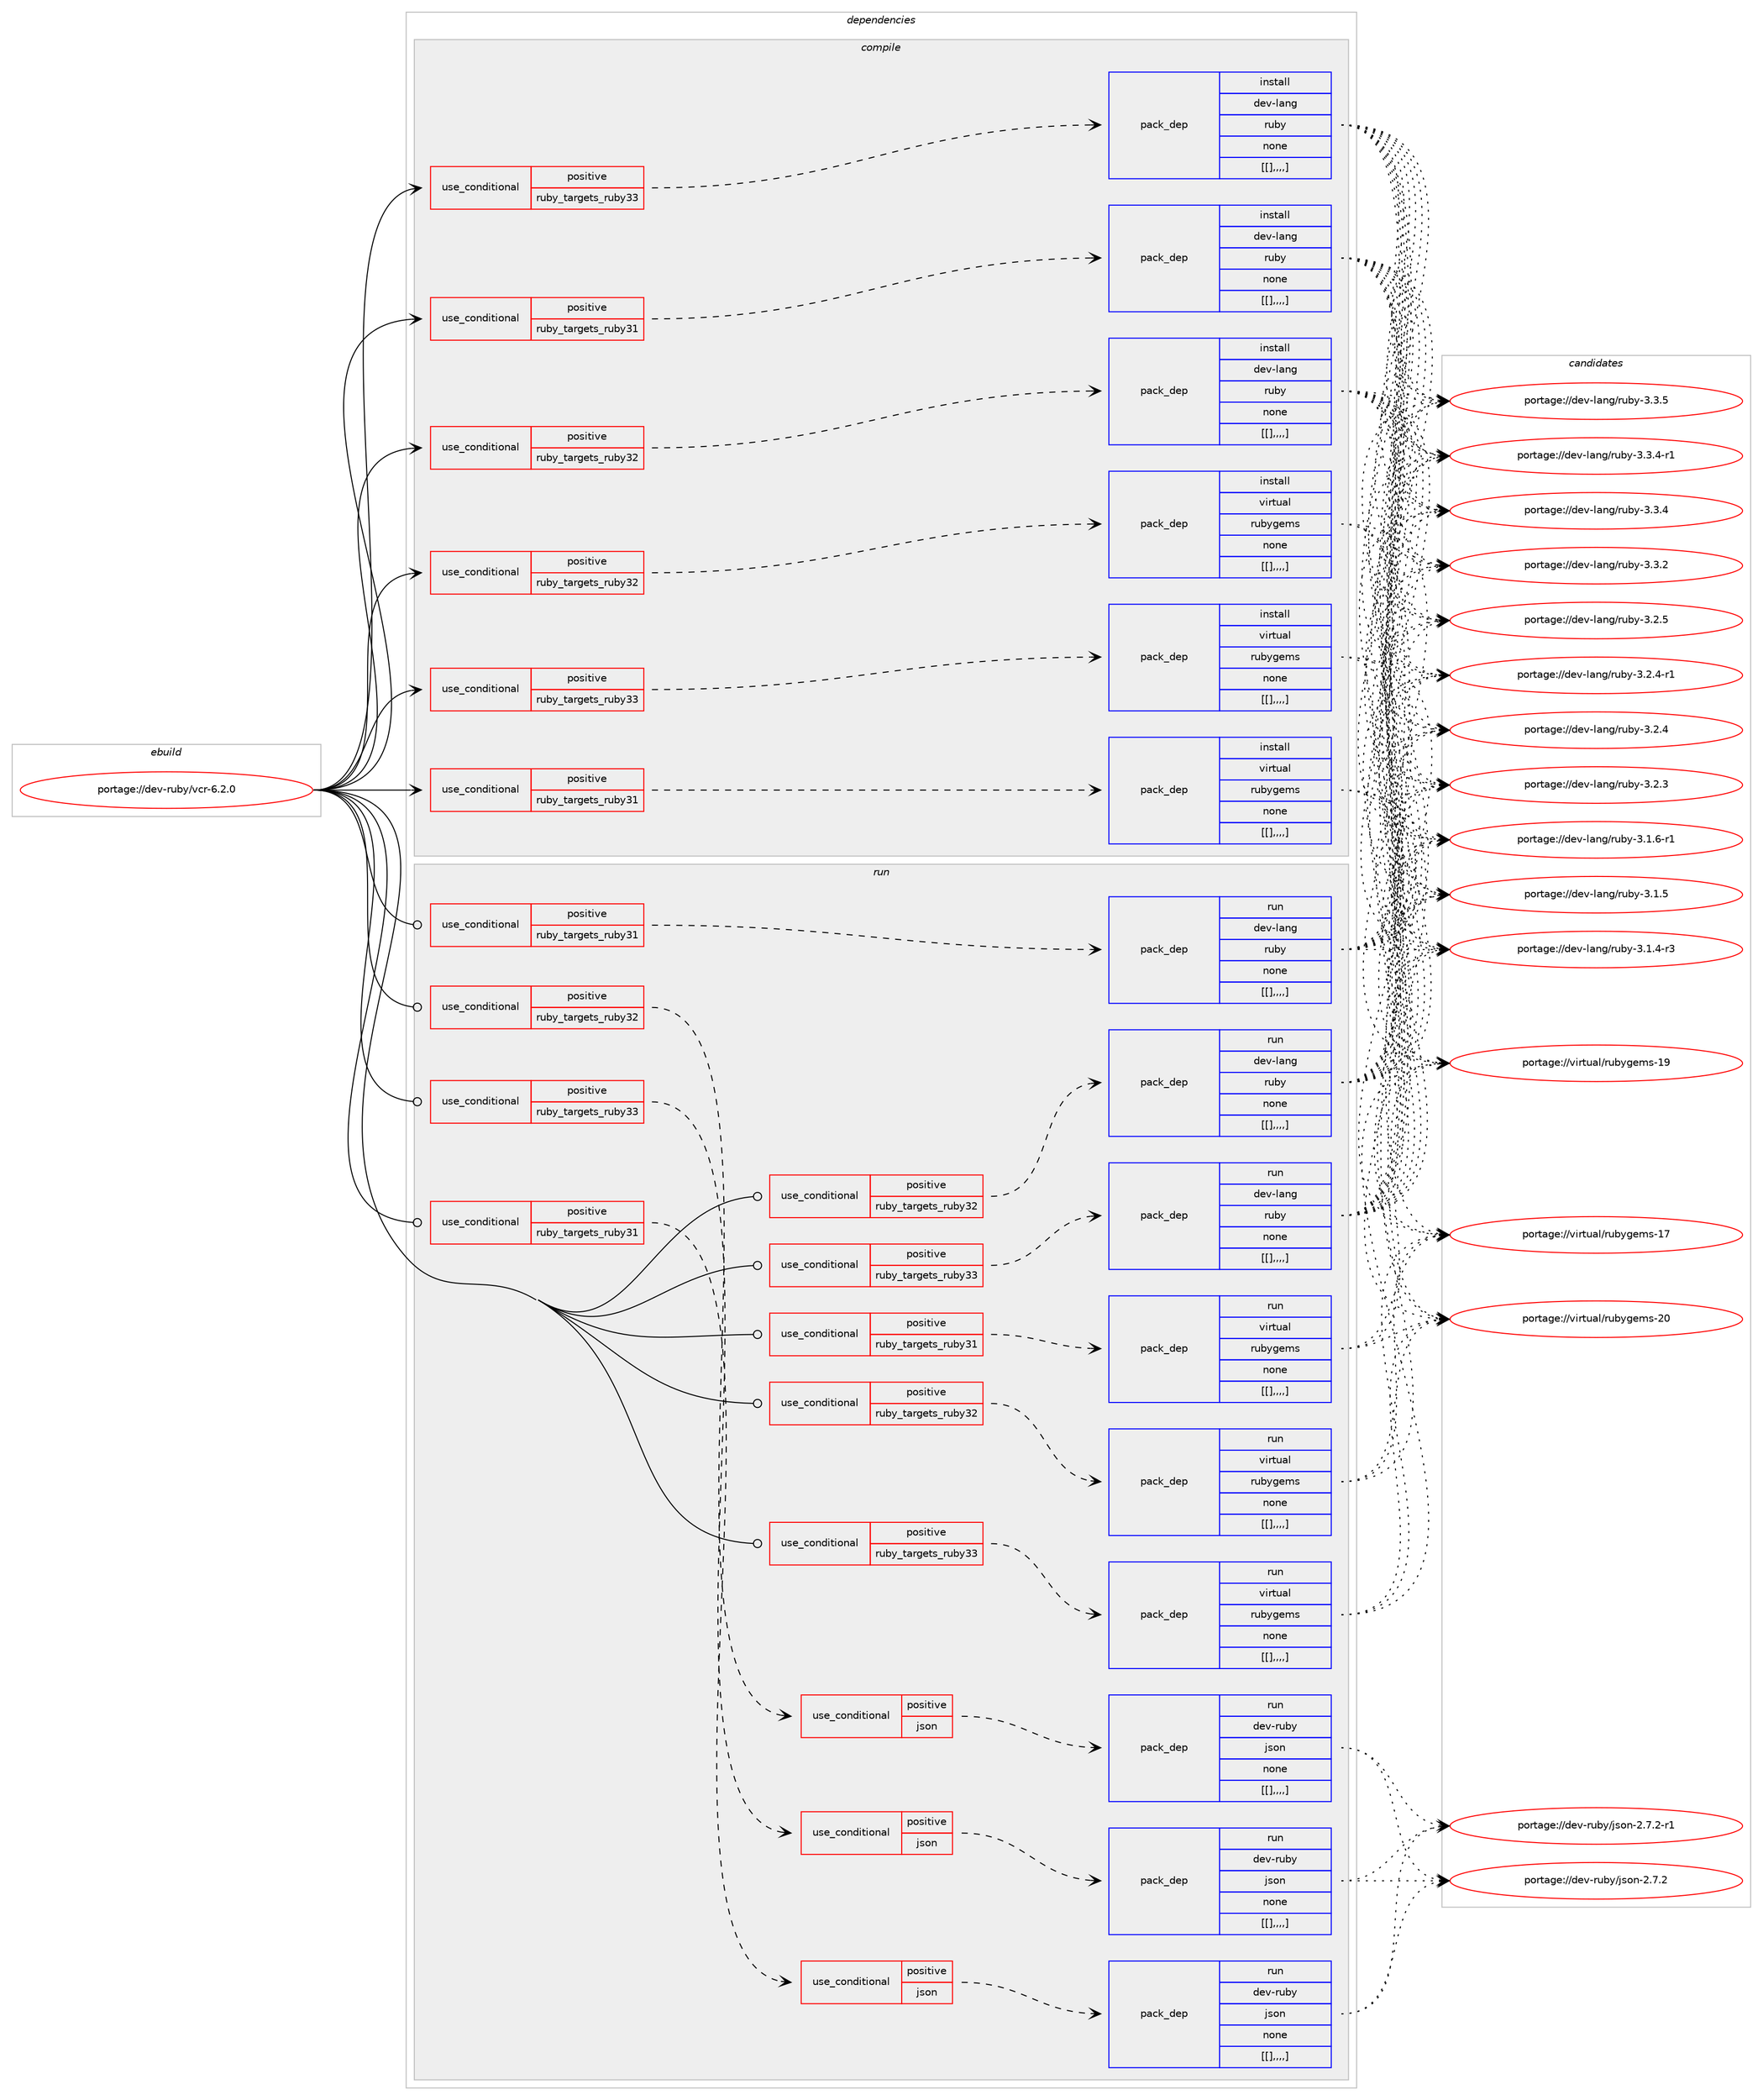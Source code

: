 digraph prolog {

# *************
# Graph options
# *************

newrank=true;
concentrate=true;
compound=true;
graph [rankdir=LR,fontname=Helvetica,fontsize=10,ranksep=1.5];#, ranksep=2.5, nodesep=0.2];
edge  [arrowhead=vee];
node  [fontname=Helvetica,fontsize=10];

# **********
# The ebuild
# **********

subgraph cluster_leftcol {
color=gray;
label=<<i>ebuild</i>>;
id [label="portage://dev-ruby/vcr-6.2.0", color=red, width=4, href="../dev-ruby/vcr-6.2.0.svg"];
}

# ****************
# The dependencies
# ****************

subgraph cluster_midcol {
color=gray;
label=<<i>dependencies</i>>;
subgraph cluster_compile {
fillcolor="#eeeeee";
style=filled;
label=<<i>compile</i>>;
subgraph cond60158 {
dependency210827 [label=<<TABLE BORDER="0" CELLBORDER="1" CELLSPACING="0" CELLPADDING="4"><TR><TD ROWSPAN="3" CELLPADDING="10">use_conditional</TD></TR><TR><TD>positive</TD></TR><TR><TD>ruby_targets_ruby31</TD></TR></TABLE>>, shape=none, color=red];
subgraph pack149286 {
dependency210828 [label=<<TABLE BORDER="0" CELLBORDER="1" CELLSPACING="0" CELLPADDING="4" WIDTH="220"><TR><TD ROWSPAN="6" CELLPADDING="30">pack_dep</TD></TR><TR><TD WIDTH="110">install</TD></TR><TR><TD>dev-lang</TD></TR><TR><TD>ruby</TD></TR><TR><TD>none</TD></TR><TR><TD>[[],,,,]</TD></TR></TABLE>>, shape=none, color=blue];
}
dependency210827:e -> dependency210828:w [weight=20,style="dashed",arrowhead="vee"];
}
id:e -> dependency210827:w [weight=20,style="solid",arrowhead="vee"];
subgraph cond60159 {
dependency210829 [label=<<TABLE BORDER="0" CELLBORDER="1" CELLSPACING="0" CELLPADDING="4"><TR><TD ROWSPAN="3" CELLPADDING="10">use_conditional</TD></TR><TR><TD>positive</TD></TR><TR><TD>ruby_targets_ruby31</TD></TR></TABLE>>, shape=none, color=red];
subgraph pack149287 {
dependency210830 [label=<<TABLE BORDER="0" CELLBORDER="1" CELLSPACING="0" CELLPADDING="4" WIDTH="220"><TR><TD ROWSPAN="6" CELLPADDING="30">pack_dep</TD></TR><TR><TD WIDTH="110">install</TD></TR><TR><TD>virtual</TD></TR><TR><TD>rubygems</TD></TR><TR><TD>none</TD></TR><TR><TD>[[],,,,]</TD></TR></TABLE>>, shape=none, color=blue];
}
dependency210829:e -> dependency210830:w [weight=20,style="dashed",arrowhead="vee"];
}
id:e -> dependency210829:w [weight=20,style="solid",arrowhead="vee"];
subgraph cond60160 {
dependency210831 [label=<<TABLE BORDER="0" CELLBORDER="1" CELLSPACING="0" CELLPADDING="4"><TR><TD ROWSPAN="3" CELLPADDING="10">use_conditional</TD></TR><TR><TD>positive</TD></TR><TR><TD>ruby_targets_ruby32</TD></TR></TABLE>>, shape=none, color=red];
subgraph pack149288 {
dependency210832 [label=<<TABLE BORDER="0" CELLBORDER="1" CELLSPACING="0" CELLPADDING="4" WIDTH="220"><TR><TD ROWSPAN="6" CELLPADDING="30">pack_dep</TD></TR><TR><TD WIDTH="110">install</TD></TR><TR><TD>dev-lang</TD></TR><TR><TD>ruby</TD></TR><TR><TD>none</TD></TR><TR><TD>[[],,,,]</TD></TR></TABLE>>, shape=none, color=blue];
}
dependency210831:e -> dependency210832:w [weight=20,style="dashed",arrowhead="vee"];
}
id:e -> dependency210831:w [weight=20,style="solid",arrowhead="vee"];
subgraph cond60161 {
dependency210833 [label=<<TABLE BORDER="0" CELLBORDER="1" CELLSPACING="0" CELLPADDING="4"><TR><TD ROWSPAN="3" CELLPADDING="10">use_conditional</TD></TR><TR><TD>positive</TD></TR><TR><TD>ruby_targets_ruby32</TD></TR></TABLE>>, shape=none, color=red];
subgraph pack149289 {
dependency210834 [label=<<TABLE BORDER="0" CELLBORDER="1" CELLSPACING="0" CELLPADDING="4" WIDTH="220"><TR><TD ROWSPAN="6" CELLPADDING="30">pack_dep</TD></TR><TR><TD WIDTH="110">install</TD></TR><TR><TD>virtual</TD></TR><TR><TD>rubygems</TD></TR><TR><TD>none</TD></TR><TR><TD>[[],,,,]</TD></TR></TABLE>>, shape=none, color=blue];
}
dependency210833:e -> dependency210834:w [weight=20,style="dashed",arrowhead="vee"];
}
id:e -> dependency210833:w [weight=20,style="solid",arrowhead="vee"];
subgraph cond60162 {
dependency210835 [label=<<TABLE BORDER="0" CELLBORDER="1" CELLSPACING="0" CELLPADDING="4"><TR><TD ROWSPAN="3" CELLPADDING="10">use_conditional</TD></TR><TR><TD>positive</TD></TR><TR><TD>ruby_targets_ruby33</TD></TR></TABLE>>, shape=none, color=red];
subgraph pack149290 {
dependency210836 [label=<<TABLE BORDER="0" CELLBORDER="1" CELLSPACING="0" CELLPADDING="4" WIDTH="220"><TR><TD ROWSPAN="6" CELLPADDING="30">pack_dep</TD></TR><TR><TD WIDTH="110">install</TD></TR><TR><TD>dev-lang</TD></TR><TR><TD>ruby</TD></TR><TR><TD>none</TD></TR><TR><TD>[[],,,,]</TD></TR></TABLE>>, shape=none, color=blue];
}
dependency210835:e -> dependency210836:w [weight=20,style="dashed",arrowhead="vee"];
}
id:e -> dependency210835:w [weight=20,style="solid",arrowhead="vee"];
subgraph cond60163 {
dependency210837 [label=<<TABLE BORDER="0" CELLBORDER="1" CELLSPACING="0" CELLPADDING="4"><TR><TD ROWSPAN="3" CELLPADDING="10">use_conditional</TD></TR><TR><TD>positive</TD></TR><TR><TD>ruby_targets_ruby33</TD></TR></TABLE>>, shape=none, color=red];
subgraph pack149291 {
dependency210838 [label=<<TABLE BORDER="0" CELLBORDER="1" CELLSPACING="0" CELLPADDING="4" WIDTH="220"><TR><TD ROWSPAN="6" CELLPADDING="30">pack_dep</TD></TR><TR><TD WIDTH="110">install</TD></TR><TR><TD>virtual</TD></TR><TR><TD>rubygems</TD></TR><TR><TD>none</TD></TR><TR><TD>[[],,,,]</TD></TR></TABLE>>, shape=none, color=blue];
}
dependency210837:e -> dependency210838:w [weight=20,style="dashed",arrowhead="vee"];
}
id:e -> dependency210837:w [weight=20,style="solid",arrowhead="vee"];
}
subgraph cluster_compileandrun {
fillcolor="#eeeeee";
style=filled;
label=<<i>compile and run</i>>;
}
subgraph cluster_run {
fillcolor="#eeeeee";
style=filled;
label=<<i>run</i>>;
subgraph cond60164 {
dependency210839 [label=<<TABLE BORDER="0" CELLBORDER="1" CELLSPACING="0" CELLPADDING="4"><TR><TD ROWSPAN="3" CELLPADDING="10">use_conditional</TD></TR><TR><TD>positive</TD></TR><TR><TD>ruby_targets_ruby31</TD></TR></TABLE>>, shape=none, color=red];
subgraph cond60165 {
dependency210840 [label=<<TABLE BORDER="0" CELLBORDER="1" CELLSPACING="0" CELLPADDING="4"><TR><TD ROWSPAN="3" CELLPADDING="10">use_conditional</TD></TR><TR><TD>positive</TD></TR><TR><TD>json</TD></TR></TABLE>>, shape=none, color=red];
subgraph pack149292 {
dependency210841 [label=<<TABLE BORDER="0" CELLBORDER="1" CELLSPACING="0" CELLPADDING="4" WIDTH="220"><TR><TD ROWSPAN="6" CELLPADDING="30">pack_dep</TD></TR><TR><TD WIDTH="110">run</TD></TR><TR><TD>dev-ruby</TD></TR><TR><TD>json</TD></TR><TR><TD>none</TD></TR><TR><TD>[[],,,,]</TD></TR></TABLE>>, shape=none, color=blue];
}
dependency210840:e -> dependency210841:w [weight=20,style="dashed",arrowhead="vee"];
}
dependency210839:e -> dependency210840:w [weight=20,style="dashed",arrowhead="vee"];
}
id:e -> dependency210839:w [weight=20,style="solid",arrowhead="odot"];
subgraph cond60166 {
dependency210842 [label=<<TABLE BORDER="0" CELLBORDER="1" CELLSPACING="0" CELLPADDING="4"><TR><TD ROWSPAN="3" CELLPADDING="10">use_conditional</TD></TR><TR><TD>positive</TD></TR><TR><TD>ruby_targets_ruby31</TD></TR></TABLE>>, shape=none, color=red];
subgraph pack149293 {
dependency210843 [label=<<TABLE BORDER="0" CELLBORDER="1" CELLSPACING="0" CELLPADDING="4" WIDTH="220"><TR><TD ROWSPAN="6" CELLPADDING="30">pack_dep</TD></TR><TR><TD WIDTH="110">run</TD></TR><TR><TD>dev-lang</TD></TR><TR><TD>ruby</TD></TR><TR><TD>none</TD></TR><TR><TD>[[],,,,]</TD></TR></TABLE>>, shape=none, color=blue];
}
dependency210842:e -> dependency210843:w [weight=20,style="dashed",arrowhead="vee"];
}
id:e -> dependency210842:w [weight=20,style="solid",arrowhead="odot"];
subgraph cond60167 {
dependency210844 [label=<<TABLE BORDER="0" CELLBORDER="1" CELLSPACING="0" CELLPADDING="4"><TR><TD ROWSPAN="3" CELLPADDING="10">use_conditional</TD></TR><TR><TD>positive</TD></TR><TR><TD>ruby_targets_ruby31</TD></TR></TABLE>>, shape=none, color=red];
subgraph pack149294 {
dependency210845 [label=<<TABLE BORDER="0" CELLBORDER="1" CELLSPACING="0" CELLPADDING="4" WIDTH="220"><TR><TD ROWSPAN="6" CELLPADDING="30">pack_dep</TD></TR><TR><TD WIDTH="110">run</TD></TR><TR><TD>virtual</TD></TR><TR><TD>rubygems</TD></TR><TR><TD>none</TD></TR><TR><TD>[[],,,,]</TD></TR></TABLE>>, shape=none, color=blue];
}
dependency210844:e -> dependency210845:w [weight=20,style="dashed",arrowhead="vee"];
}
id:e -> dependency210844:w [weight=20,style="solid",arrowhead="odot"];
subgraph cond60168 {
dependency210846 [label=<<TABLE BORDER="0" CELLBORDER="1" CELLSPACING="0" CELLPADDING="4"><TR><TD ROWSPAN="3" CELLPADDING="10">use_conditional</TD></TR><TR><TD>positive</TD></TR><TR><TD>ruby_targets_ruby32</TD></TR></TABLE>>, shape=none, color=red];
subgraph cond60169 {
dependency210847 [label=<<TABLE BORDER="0" CELLBORDER="1" CELLSPACING="0" CELLPADDING="4"><TR><TD ROWSPAN="3" CELLPADDING="10">use_conditional</TD></TR><TR><TD>positive</TD></TR><TR><TD>json</TD></TR></TABLE>>, shape=none, color=red];
subgraph pack149295 {
dependency210848 [label=<<TABLE BORDER="0" CELLBORDER="1" CELLSPACING="0" CELLPADDING="4" WIDTH="220"><TR><TD ROWSPAN="6" CELLPADDING="30">pack_dep</TD></TR><TR><TD WIDTH="110">run</TD></TR><TR><TD>dev-ruby</TD></TR><TR><TD>json</TD></TR><TR><TD>none</TD></TR><TR><TD>[[],,,,]</TD></TR></TABLE>>, shape=none, color=blue];
}
dependency210847:e -> dependency210848:w [weight=20,style="dashed",arrowhead="vee"];
}
dependency210846:e -> dependency210847:w [weight=20,style="dashed",arrowhead="vee"];
}
id:e -> dependency210846:w [weight=20,style="solid",arrowhead="odot"];
subgraph cond60170 {
dependency210849 [label=<<TABLE BORDER="0" CELLBORDER="1" CELLSPACING="0" CELLPADDING="4"><TR><TD ROWSPAN="3" CELLPADDING="10">use_conditional</TD></TR><TR><TD>positive</TD></TR><TR><TD>ruby_targets_ruby32</TD></TR></TABLE>>, shape=none, color=red];
subgraph pack149296 {
dependency210850 [label=<<TABLE BORDER="0" CELLBORDER="1" CELLSPACING="0" CELLPADDING="4" WIDTH="220"><TR><TD ROWSPAN="6" CELLPADDING="30">pack_dep</TD></TR><TR><TD WIDTH="110">run</TD></TR><TR><TD>dev-lang</TD></TR><TR><TD>ruby</TD></TR><TR><TD>none</TD></TR><TR><TD>[[],,,,]</TD></TR></TABLE>>, shape=none, color=blue];
}
dependency210849:e -> dependency210850:w [weight=20,style="dashed",arrowhead="vee"];
}
id:e -> dependency210849:w [weight=20,style="solid",arrowhead="odot"];
subgraph cond60171 {
dependency210851 [label=<<TABLE BORDER="0" CELLBORDER="1" CELLSPACING="0" CELLPADDING="4"><TR><TD ROWSPAN="3" CELLPADDING="10">use_conditional</TD></TR><TR><TD>positive</TD></TR><TR><TD>ruby_targets_ruby32</TD></TR></TABLE>>, shape=none, color=red];
subgraph pack149297 {
dependency210852 [label=<<TABLE BORDER="0" CELLBORDER="1" CELLSPACING="0" CELLPADDING="4" WIDTH="220"><TR><TD ROWSPAN="6" CELLPADDING="30">pack_dep</TD></TR><TR><TD WIDTH="110">run</TD></TR><TR><TD>virtual</TD></TR><TR><TD>rubygems</TD></TR><TR><TD>none</TD></TR><TR><TD>[[],,,,]</TD></TR></TABLE>>, shape=none, color=blue];
}
dependency210851:e -> dependency210852:w [weight=20,style="dashed",arrowhead="vee"];
}
id:e -> dependency210851:w [weight=20,style="solid",arrowhead="odot"];
subgraph cond60172 {
dependency210853 [label=<<TABLE BORDER="0" CELLBORDER="1" CELLSPACING="0" CELLPADDING="4"><TR><TD ROWSPAN="3" CELLPADDING="10">use_conditional</TD></TR><TR><TD>positive</TD></TR><TR><TD>ruby_targets_ruby33</TD></TR></TABLE>>, shape=none, color=red];
subgraph cond60173 {
dependency210854 [label=<<TABLE BORDER="0" CELLBORDER="1" CELLSPACING="0" CELLPADDING="4"><TR><TD ROWSPAN="3" CELLPADDING="10">use_conditional</TD></TR><TR><TD>positive</TD></TR><TR><TD>json</TD></TR></TABLE>>, shape=none, color=red];
subgraph pack149298 {
dependency210855 [label=<<TABLE BORDER="0" CELLBORDER="1" CELLSPACING="0" CELLPADDING="4" WIDTH="220"><TR><TD ROWSPAN="6" CELLPADDING="30">pack_dep</TD></TR><TR><TD WIDTH="110">run</TD></TR><TR><TD>dev-ruby</TD></TR><TR><TD>json</TD></TR><TR><TD>none</TD></TR><TR><TD>[[],,,,]</TD></TR></TABLE>>, shape=none, color=blue];
}
dependency210854:e -> dependency210855:w [weight=20,style="dashed",arrowhead="vee"];
}
dependency210853:e -> dependency210854:w [weight=20,style="dashed",arrowhead="vee"];
}
id:e -> dependency210853:w [weight=20,style="solid",arrowhead="odot"];
subgraph cond60174 {
dependency210856 [label=<<TABLE BORDER="0" CELLBORDER="1" CELLSPACING="0" CELLPADDING="4"><TR><TD ROWSPAN="3" CELLPADDING="10">use_conditional</TD></TR><TR><TD>positive</TD></TR><TR><TD>ruby_targets_ruby33</TD></TR></TABLE>>, shape=none, color=red];
subgraph pack149299 {
dependency210857 [label=<<TABLE BORDER="0" CELLBORDER="1" CELLSPACING="0" CELLPADDING="4" WIDTH="220"><TR><TD ROWSPAN="6" CELLPADDING="30">pack_dep</TD></TR><TR><TD WIDTH="110">run</TD></TR><TR><TD>dev-lang</TD></TR><TR><TD>ruby</TD></TR><TR><TD>none</TD></TR><TR><TD>[[],,,,]</TD></TR></TABLE>>, shape=none, color=blue];
}
dependency210856:e -> dependency210857:w [weight=20,style="dashed",arrowhead="vee"];
}
id:e -> dependency210856:w [weight=20,style="solid",arrowhead="odot"];
subgraph cond60175 {
dependency210858 [label=<<TABLE BORDER="0" CELLBORDER="1" CELLSPACING="0" CELLPADDING="4"><TR><TD ROWSPAN="3" CELLPADDING="10">use_conditional</TD></TR><TR><TD>positive</TD></TR><TR><TD>ruby_targets_ruby33</TD></TR></TABLE>>, shape=none, color=red];
subgraph pack149300 {
dependency210859 [label=<<TABLE BORDER="0" CELLBORDER="1" CELLSPACING="0" CELLPADDING="4" WIDTH="220"><TR><TD ROWSPAN="6" CELLPADDING="30">pack_dep</TD></TR><TR><TD WIDTH="110">run</TD></TR><TR><TD>virtual</TD></TR><TR><TD>rubygems</TD></TR><TR><TD>none</TD></TR><TR><TD>[[],,,,]</TD></TR></TABLE>>, shape=none, color=blue];
}
dependency210858:e -> dependency210859:w [weight=20,style="dashed",arrowhead="vee"];
}
id:e -> dependency210858:w [weight=20,style="solid",arrowhead="odot"];
}
}

# **************
# The candidates
# **************

subgraph cluster_choices {
rank=same;
color=gray;
label=<<i>candidates</i>>;

subgraph choice149286 {
color=black;
nodesep=1;
choice10010111845108971101034711411798121455146514653 [label="portage://dev-lang/ruby-3.3.5", color=red, width=4,href="../dev-lang/ruby-3.3.5.svg"];
choice100101118451089711010347114117981214551465146524511449 [label="portage://dev-lang/ruby-3.3.4-r1", color=red, width=4,href="../dev-lang/ruby-3.3.4-r1.svg"];
choice10010111845108971101034711411798121455146514652 [label="portage://dev-lang/ruby-3.3.4", color=red, width=4,href="../dev-lang/ruby-3.3.4.svg"];
choice10010111845108971101034711411798121455146514650 [label="portage://dev-lang/ruby-3.3.2", color=red, width=4,href="../dev-lang/ruby-3.3.2.svg"];
choice10010111845108971101034711411798121455146504653 [label="portage://dev-lang/ruby-3.2.5", color=red, width=4,href="../dev-lang/ruby-3.2.5.svg"];
choice100101118451089711010347114117981214551465046524511449 [label="portage://dev-lang/ruby-3.2.4-r1", color=red, width=4,href="../dev-lang/ruby-3.2.4-r1.svg"];
choice10010111845108971101034711411798121455146504652 [label="portage://dev-lang/ruby-3.2.4", color=red, width=4,href="../dev-lang/ruby-3.2.4.svg"];
choice10010111845108971101034711411798121455146504651 [label="portage://dev-lang/ruby-3.2.3", color=red, width=4,href="../dev-lang/ruby-3.2.3.svg"];
choice100101118451089711010347114117981214551464946544511449 [label="portage://dev-lang/ruby-3.1.6-r1", color=red, width=4,href="../dev-lang/ruby-3.1.6-r1.svg"];
choice10010111845108971101034711411798121455146494653 [label="portage://dev-lang/ruby-3.1.5", color=red, width=4,href="../dev-lang/ruby-3.1.5.svg"];
choice100101118451089711010347114117981214551464946524511451 [label="portage://dev-lang/ruby-3.1.4-r3", color=red, width=4,href="../dev-lang/ruby-3.1.4-r3.svg"];
dependency210828:e -> choice10010111845108971101034711411798121455146514653:w [style=dotted,weight="100"];
dependency210828:e -> choice100101118451089711010347114117981214551465146524511449:w [style=dotted,weight="100"];
dependency210828:e -> choice10010111845108971101034711411798121455146514652:w [style=dotted,weight="100"];
dependency210828:e -> choice10010111845108971101034711411798121455146514650:w [style=dotted,weight="100"];
dependency210828:e -> choice10010111845108971101034711411798121455146504653:w [style=dotted,weight="100"];
dependency210828:e -> choice100101118451089711010347114117981214551465046524511449:w [style=dotted,weight="100"];
dependency210828:e -> choice10010111845108971101034711411798121455146504652:w [style=dotted,weight="100"];
dependency210828:e -> choice10010111845108971101034711411798121455146504651:w [style=dotted,weight="100"];
dependency210828:e -> choice100101118451089711010347114117981214551464946544511449:w [style=dotted,weight="100"];
dependency210828:e -> choice10010111845108971101034711411798121455146494653:w [style=dotted,weight="100"];
dependency210828:e -> choice100101118451089711010347114117981214551464946524511451:w [style=dotted,weight="100"];
}
subgraph choice149287 {
color=black;
nodesep=1;
choice118105114116117971084711411798121103101109115455048 [label="portage://virtual/rubygems-20", color=red, width=4,href="../virtual/rubygems-20.svg"];
choice118105114116117971084711411798121103101109115454957 [label="portage://virtual/rubygems-19", color=red, width=4,href="../virtual/rubygems-19.svg"];
choice118105114116117971084711411798121103101109115454955 [label="portage://virtual/rubygems-17", color=red, width=4,href="../virtual/rubygems-17.svg"];
dependency210830:e -> choice118105114116117971084711411798121103101109115455048:w [style=dotted,weight="100"];
dependency210830:e -> choice118105114116117971084711411798121103101109115454957:w [style=dotted,weight="100"];
dependency210830:e -> choice118105114116117971084711411798121103101109115454955:w [style=dotted,weight="100"];
}
subgraph choice149288 {
color=black;
nodesep=1;
choice10010111845108971101034711411798121455146514653 [label="portage://dev-lang/ruby-3.3.5", color=red, width=4,href="../dev-lang/ruby-3.3.5.svg"];
choice100101118451089711010347114117981214551465146524511449 [label="portage://dev-lang/ruby-3.3.4-r1", color=red, width=4,href="../dev-lang/ruby-3.3.4-r1.svg"];
choice10010111845108971101034711411798121455146514652 [label="portage://dev-lang/ruby-3.3.4", color=red, width=4,href="../dev-lang/ruby-3.3.4.svg"];
choice10010111845108971101034711411798121455146514650 [label="portage://dev-lang/ruby-3.3.2", color=red, width=4,href="../dev-lang/ruby-3.3.2.svg"];
choice10010111845108971101034711411798121455146504653 [label="portage://dev-lang/ruby-3.2.5", color=red, width=4,href="../dev-lang/ruby-3.2.5.svg"];
choice100101118451089711010347114117981214551465046524511449 [label="portage://dev-lang/ruby-3.2.4-r1", color=red, width=4,href="../dev-lang/ruby-3.2.4-r1.svg"];
choice10010111845108971101034711411798121455146504652 [label="portage://dev-lang/ruby-3.2.4", color=red, width=4,href="../dev-lang/ruby-3.2.4.svg"];
choice10010111845108971101034711411798121455146504651 [label="portage://dev-lang/ruby-3.2.3", color=red, width=4,href="../dev-lang/ruby-3.2.3.svg"];
choice100101118451089711010347114117981214551464946544511449 [label="portage://dev-lang/ruby-3.1.6-r1", color=red, width=4,href="../dev-lang/ruby-3.1.6-r1.svg"];
choice10010111845108971101034711411798121455146494653 [label="portage://dev-lang/ruby-3.1.5", color=red, width=4,href="../dev-lang/ruby-3.1.5.svg"];
choice100101118451089711010347114117981214551464946524511451 [label="portage://dev-lang/ruby-3.1.4-r3", color=red, width=4,href="../dev-lang/ruby-3.1.4-r3.svg"];
dependency210832:e -> choice10010111845108971101034711411798121455146514653:w [style=dotted,weight="100"];
dependency210832:e -> choice100101118451089711010347114117981214551465146524511449:w [style=dotted,weight="100"];
dependency210832:e -> choice10010111845108971101034711411798121455146514652:w [style=dotted,weight="100"];
dependency210832:e -> choice10010111845108971101034711411798121455146514650:w [style=dotted,weight="100"];
dependency210832:e -> choice10010111845108971101034711411798121455146504653:w [style=dotted,weight="100"];
dependency210832:e -> choice100101118451089711010347114117981214551465046524511449:w [style=dotted,weight="100"];
dependency210832:e -> choice10010111845108971101034711411798121455146504652:w [style=dotted,weight="100"];
dependency210832:e -> choice10010111845108971101034711411798121455146504651:w [style=dotted,weight="100"];
dependency210832:e -> choice100101118451089711010347114117981214551464946544511449:w [style=dotted,weight="100"];
dependency210832:e -> choice10010111845108971101034711411798121455146494653:w [style=dotted,weight="100"];
dependency210832:e -> choice100101118451089711010347114117981214551464946524511451:w [style=dotted,weight="100"];
}
subgraph choice149289 {
color=black;
nodesep=1;
choice118105114116117971084711411798121103101109115455048 [label="portage://virtual/rubygems-20", color=red, width=4,href="../virtual/rubygems-20.svg"];
choice118105114116117971084711411798121103101109115454957 [label="portage://virtual/rubygems-19", color=red, width=4,href="../virtual/rubygems-19.svg"];
choice118105114116117971084711411798121103101109115454955 [label="portage://virtual/rubygems-17", color=red, width=4,href="../virtual/rubygems-17.svg"];
dependency210834:e -> choice118105114116117971084711411798121103101109115455048:w [style=dotted,weight="100"];
dependency210834:e -> choice118105114116117971084711411798121103101109115454957:w [style=dotted,weight="100"];
dependency210834:e -> choice118105114116117971084711411798121103101109115454955:w [style=dotted,weight="100"];
}
subgraph choice149290 {
color=black;
nodesep=1;
choice10010111845108971101034711411798121455146514653 [label="portage://dev-lang/ruby-3.3.5", color=red, width=4,href="../dev-lang/ruby-3.3.5.svg"];
choice100101118451089711010347114117981214551465146524511449 [label="portage://dev-lang/ruby-3.3.4-r1", color=red, width=4,href="../dev-lang/ruby-3.3.4-r1.svg"];
choice10010111845108971101034711411798121455146514652 [label="portage://dev-lang/ruby-3.3.4", color=red, width=4,href="../dev-lang/ruby-3.3.4.svg"];
choice10010111845108971101034711411798121455146514650 [label="portage://dev-lang/ruby-3.3.2", color=red, width=4,href="../dev-lang/ruby-3.3.2.svg"];
choice10010111845108971101034711411798121455146504653 [label="portage://dev-lang/ruby-3.2.5", color=red, width=4,href="../dev-lang/ruby-3.2.5.svg"];
choice100101118451089711010347114117981214551465046524511449 [label="portage://dev-lang/ruby-3.2.4-r1", color=red, width=4,href="../dev-lang/ruby-3.2.4-r1.svg"];
choice10010111845108971101034711411798121455146504652 [label="portage://dev-lang/ruby-3.2.4", color=red, width=4,href="../dev-lang/ruby-3.2.4.svg"];
choice10010111845108971101034711411798121455146504651 [label="portage://dev-lang/ruby-3.2.3", color=red, width=4,href="../dev-lang/ruby-3.2.3.svg"];
choice100101118451089711010347114117981214551464946544511449 [label="portage://dev-lang/ruby-3.1.6-r1", color=red, width=4,href="../dev-lang/ruby-3.1.6-r1.svg"];
choice10010111845108971101034711411798121455146494653 [label="portage://dev-lang/ruby-3.1.5", color=red, width=4,href="../dev-lang/ruby-3.1.5.svg"];
choice100101118451089711010347114117981214551464946524511451 [label="portage://dev-lang/ruby-3.1.4-r3", color=red, width=4,href="../dev-lang/ruby-3.1.4-r3.svg"];
dependency210836:e -> choice10010111845108971101034711411798121455146514653:w [style=dotted,weight="100"];
dependency210836:e -> choice100101118451089711010347114117981214551465146524511449:w [style=dotted,weight="100"];
dependency210836:e -> choice10010111845108971101034711411798121455146514652:w [style=dotted,weight="100"];
dependency210836:e -> choice10010111845108971101034711411798121455146514650:w [style=dotted,weight="100"];
dependency210836:e -> choice10010111845108971101034711411798121455146504653:w [style=dotted,weight="100"];
dependency210836:e -> choice100101118451089711010347114117981214551465046524511449:w [style=dotted,weight="100"];
dependency210836:e -> choice10010111845108971101034711411798121455146504652:w [style=dotted,weight="100"];
dependency210836:e -> choice10010111845108971101034711411798121455146504651:w [style=dotted,weight="100"];
dependency210836:e -> choice100101118451089711010347114117981214551464946544511449:w [style=dotted,weight="100"];
dependency210836:e -> choice10010111845108971101034711411798121455146494653:w [style=dotted,weight="100"];
dependency210836:e -> choice100101118451089711010347114117981214551464946524511451:w [style=dotted,weight="100"];
}
subgraph choice149291 {
color=black;
nodesep=1;
choice118105114116117971084711411798121103101109115455048 [label="portage://virtual/rubygems-20", color=red, width=4,href="../virtual/rubygems-20.svg"];
choice118105114116117971084711411798121103101109115454957 [label="portage://virtual/rubygems-19", color=red, width=4,href="../virtual/rubygems-19.svg"];
choice118105114116117971084711411798121103101109115454955 [label="portage://virtual/rubygems-17", color=red, width=4,href="../virtual/rubygems-17.svg"];
dependency210838:e -> choice118105114116117971084711411798121103101109115455048:w [style=dotted,weight="100"];
dependency210838:e -> choice118105114116117971084711411798121103101109115454957:w [style=dotted,weight="100"];
dependency210838:e -> choice118105114116117971084711411798121103101109115454955:w [style=dotted,weight="100"];
}
subgraph choice149292 {
color=black;
nodesep=1;
choice1001011184511411798121471061151111104550465546504511449 [label="portage://dev-ruby/json-2.7.2-r1", color=red, width=4,href="../dev-ruby/json-2.7.2-r1.svg"];
choice100101118451141179812147106115111110455046554650 [label="portage://dev-ruby/json-2.7.2", color=red, width=4,href="../dev-ruby/json-2.7.2.svg"];
dependency210841:e -> choice1001011184511411798121471061151111104550465546504511449:w [style=dotted,weight="100"];
dependency210841:e -> choice100101118451141179812147106115111110455046554650:w [style=dotted,weight="100"];
}
subgraph choice149293 {
color=black;
nodesep=1;
choice10010111845108971101034711411798121455146514653 [label="portage://dev-lang/ruby-3.3.5", color=red, width=4,href="../dev-lang/ruby-3.3.5.svg"];
choice100101118451089711010347114117981214551465146524511449 [label="portage://dev-lang/ruby-3.3.4-r1", color=red, width=4,href="../dev-lang/ruby-3.3.4-r1.svg"];
choice10010111845108971101034711411798121455146514652 [label="portage://dev-lang/ruby-3.3.4", color=red, width=4,href="../dev-lang/ruby-3.3.4.svg"];
choice10010111845108971101034711411798121455146514650 [label="portage://dev-lang/ruby-3.3.2", color=red, width=4,href="../dev-lang/ruby-3.3.2.svg"];
choice10010111845108971101034711411798121455146504653 [label="portage://dev-lang/ruby-3.2.5", color=red, width=4,href="../dev-lang/ruby-3.2.5.svg"];
choice100101118451089711010347114117981214551465046524511449 [label="portage://dev-lang/ruby-3.2.4-r1", color=red, width=4,href="../dev-lang/ruby-3.2.4-r1.svg"];
choice10010111845108971101034711411798121455146504652 [label="portage://dev-lang/ruby-3.2.4", color=red, width=4,href="../dev-lang/ruby-3.2.4.svg"];
choice10010111845108971101034711411798121455146504651 [label="portage://dev-lang/ruby-3.2.3", color=red, width=4,href="../dev-lang/ruby-3.2.3.svg"];
choice100101118451089711010347114117981214551464946544511449 [label="portage://dev-lang/ruby-3.1.6-r1", color=red, width=4,href="../dev-lang/ruby-3.1.6-r1.svg"];
choice10010111845108971101034711411798121455146494653 [label="portage://dev-lang/ruby-3.1.5", color=red, width=4,href="../dev-lang/ruby-3.1.5.svg"];
choice100101118451089711010347114117981214551464946524511451 [label="portage://dev-lang/ruby-3.1.4-r3", color=red, width=4,href="../dev-lang/ruby-3.1.4-r3.svg"];
dependency210843:e -> choice10010111845108971101034711411798121455146514653:w [style=dotted,weight="100"];
dependency210843:e -> choice100101118451089711010347114117981214551465146524511449:w [style=dotted,weight="100"];
dependency210843:e -> choice10010111845108971101034711411798121455146514652:w [style=dotted,weight="100"];
dependency210843:e -> choice10010111845108971101034711411798121455146514650:w [style=dotted,weight="100"];
dependency210843:e -> choice10010111845108971101034711411798121455146504653:w [style=dotted,weight="100"];
dependency210843:e -> choice100101118451089711010347114117981214551465046524511449:w [style=dotted,weight="100"];
dependency210843:e -> choice10010111845108971101034711411798121455146504652:w [style=dotted,weight="100"];
dependency210843:e -> choice10010111845108971101034711411798121455146504651:w [style=dotted,weight="100"];
dependency210843:e -> choice100101118451089711010347114117981214551464946544511449:w [style=dotted,weight="100"];
dependency210843:e -> choice10010111845108971101034711411798121455146494653:w [style=dotted,weight="100"];
dependency210843:e -> choice100101118451089711010347114117981214551464946524511451:w [style=dotted,weight="100"];
}
subgraph choice149294 {
color=black;
nodesep=1;
choice118105114116117971084711411798121103101109115455048 [label="portage://virtual/rubygems-20", color=red, width=4,href="../virtual/rubygems-20.svg"];
choice118105114116117971084711411798121103101109115454957 [label="portage://virtual/rubygems-19", color=red, width=4,href="../virtual/rubygems-19.svg"];
choice118105114116117971084711411798121103101109115454955 [label="portage://virtual/rubygems-17", color=red, width=4,href="../virtual/rubygems-17.svg"];
dependency210845:e -> choice118105114116117971084711411798121103101109115455048:w [style=dotted,weight="100"];
dependency210845:e -> choice118105114116117971084711411798121103101109115454957:w [style=dotted,weight="100"];
dependency210845:e -> choice118105114116117971084711411798121103101109115454955:w [style=dotted,weight="100"];
}
subgraph choice149295 {
color=black;
nodesep=1;
choice1001011184511411798121471061151111104550465546504511449 [label="portage://dev-ruby/json-2.7.2-r1", color=red, width=4,href="../dev-ruby/json-2.7.2-r1.svg"];
choice100101118451141179812147106115111110455046554650 [label="portage://dev-ruby/json-2.7.2", color=red, width=4,href="../dev-ruby/json-2.7.2.svg"];
dependency210848:e -> choice1001011184511411798121471061151111104550465546504511449:w [style=dotted,weight="100"];
dependency210848:e -> choice100101118451141179812147106115111110455046554650:w [style=dotted,weight="100"];
}
subgraph choice149296 {
color=black;
nodesep=1;
choice10010111845108971101034711411798121455146514653 [label="portage://dev-lang/ruby-3.3.5", color=red, width=4,href="../dev-lang/ruby-3.3.5.svg"];
choice100101118451089711010347114117981214551465146524511449 [label="portage://dev-lang/ruby-3.3.4-r1", color=red, width=4,href="../dev-lang/ruby-3.3.4-r1.svg"];
choice10010111845108971101034711411798121455146514652 [label="portage://dev-lang/ruby-3.3.4", color=red, width=4,href="../dev-lang/ruby-3.3.4.svg"];
choice10010111845108971101034711411798121455146514650 [label="portage://dev-lang/ruby-3.3.2", color=red, width=4,href="../dev-lang/ruby-3.3.2.svg"];
choice10010111845108971101034711411798121455146504653 [label="portage://dev-lang/ruby-3.2.5", color=red, width=4,href="../dev-lang/ruby-3.2.5.svg"];
choice100101118451089711010347114117981214551465046524511449 [label="portage://dev-lang/ruby-3.2.4-r1", color=red, width=4,href="../dev-lang/ruby-3.2.4-r1.svg"];
choice10010111845108971101034711411798121455146504652 [label="portage://dev-lang/ruby-3.2.4", color=red, width=4,href="../dev-lang/ruby-3.2.4.svg"];
choice10010111845108971101034711411798121455146504651 [label="portage://dev-lang/ruby-3.2.3", color=red, width=4,href="../dev-lang/ruby-3.2.3.svg"];
choice100101118451089711010347114117981214551464946544511449 [label="portage://dev-lang/ruby-3.1.6-r1", color=red, width=4,href="../dev-lang/ruby-3.1.6-r1.svg"];
choice10010111845108971101034711411798121455146494653 [label="portage://dev-lang/ruby-3.1.5", color=red, width=4,href="../dev-lang/ruby-3.1.5.svg"];
choice100101118451089711010347114117981214551464946524511451 [label="portage://dev-lang/ruby-3.1.4-r3", color=red, width=4,href="../dev-lang/ruby-3.1.4-r3.svg"];
dependency210850:e -> choice10010111845108971101034711411798121455146514653:w [style=dotted,weight="100"];
dependency210850:e -> choice100101118451089711010347114117981214551465146524511449:w [style=dotted,weight="100"];
dependency210850:e -> choice10010111845108971101034711411798121455146514652:w [style=dotted,weight="100"];
dependency210850:e -> choice10010111845108971101034711411798121455146514650:w [style=dotted,weight="100"];
dependency210850:e -> choice10010111845108971101034711411798121455146504653:w [style=dotted,weight="100"];
dependency210850:e -> choice100101118451089711010347114117981214551465046524511449:w [style=dotted,weight="100"];
dependency210850:e -> choice10010111845108971101034711411798121455146504652:w [style=dotted,weight="100"];
dependency210850:e -> choice10010111845108971101034711411798121455146504651:w [style=dotted,weight="100"];
dependency210850:e -> choice100101118451089711010347114117981214551464946544511449:w [style=dotted,weight="100"];
dependency210850:e -> choice10010111845108971101034711411798121455146494653:w [style=dotted,weight="100"];
dependency210850:e -> choice100101118451089711010347114117981214551464946524511451:w [style=dotted,weight="100"];
}
subgraph choice149297 {
color=black;
nodesep=1;
choice118105114116117971084711411798121103101109115455048 [label="portage://virtual/rubygems-20", color=red, width=4,href="../virtual/rubygems-20.svg"];
choice118105114116117971084711411798121103101109115454957 [label="portage://virtual/rubygems-19", color=red, width=4,href="../virtual/rubygems-19.svg"];
choice118105114116117971084711411798121103101109115454955 [label="portage://virtual/rubygems-17", color=red, width=4,href="../virtual/rubygems-17.svg"];
dependency210852:e -> choice118105114116117971084711411798121103101109115455048:w [style=dotted,weight="100"];
dependency210852:e -> choice118105114116117971084711411798121103101109115454957:w [style=dotted,weight="100"];
dependency210852:e -> choice118105114116117971084711411798121103101109115454955:w [style=dotted,weight="100"];
}
subgraph choice149298 {
color=black;
nodesep=1;
choice1001011184511411798121471061151111104550465546504511449 [label="portage://dev-ruby/json-2.7.2-r1", color=red, width=4,href="../dev-ruby/json-2.7.2-r1.svg"];
choice100101118451141179812147106115111110455046554650 [label="portage://dev-ruby/json-2.7.2", color=red, width=4,href="../dev-ruby/json-2.7.2.svg"];
dependency210855:e -> choice1001011184511411798121471061151111104550465546504511449:w [style=dotted,weight="100"];
dependency210855:e -> choice100101118451141179812147106115111110455046554650:w [style=dotted,weight="100"];
}
subgraph choice149299 {
color=black;
nodesep=1;
choice10010111845108971101034711411798121455146514653 [label="portage://dev-lang/ruby-3.3.5", color=red, width=4,href="../dev-lang/ruby-3.3.5.svg"];
choice100101118451089711010347114117981214551465146524511449 [label="portage://dev-lang/ruby-3.3.4-r1", color=red, width=4,href="../dev-lang/ruby-3.3.4-r1.svg"];
choice10010111845108971101034711411798121455146514652 [label="portage://dev-lang/ruby-3.3.4", color=red, width=4,href="../dev-lang/ruby-3.3.4.svg"];
choice10010111845108971101034711411798121455146514650 [label="portage://dev-lang/ruby-3.3.2", color=red, width=4,href="../dev-lang/ruby-3.3.2.svg"];
choice10010111845108971101034711411798121455146504653 [label="portage://dev-lang/ruby-3.2.5", color=red, width=4,href="../dev-lang/ruby-3.2.5.svg"];
choice100101118451089711010347114117981214551465046524511449 [label="portage://dev-lang/ruby-3.2.4-r1", color=red, width=4,href="../dev-lang/ruby-3.2.4-r1.svg"];
choice10010111845108971101034711411798121455146504652 [label="portage://dev-lang/ruby-3.2.4", color=red, width=4,href="../dev-lang/ruby-3.2.4.svg"];
choice10010111845108971101034711411798121455146504651 [label="portage://dev-lang/ruby-3.2.3", color=red, width=4,href="../dev-lang/ruby-3.2.3.svg"];
choice100101118451089711010347114117981214551464946544511449 [label="portage://dev-lang/ruby-3.1.6-r1", color=red, width=4,href="../dev-lang/ruby-3.1.6-r1.svg"];
choice10010111845108971101034711411798121455146494653 [label="portage://dev-lang/ruby-3.1.5", color=red, width=4,href="../dev-lang/ruby-3.1.5.svg"];
choice100101118451089711010347114117981214551464946524511451 [label="portage://dev-lang/ruby-3.1.4-r3", color=red, width=4,href="../dev-lang/ruby-3.1.4-r3.svg"];
dependency210857:e -> choice10010111845108971101034711411798121455146514653:w [style=dotted,weight="100"];
dependency210857:e -> choice100101118451089711010347114117981214551465146524511449:w [style=dotted,weight="100"];
dependency210857:e -> choice10010111845108971101034711411798121455146514652:w [style=dotted,weight="100"];
dependency210857:e -> choice10010111845108971101034711411798121455146514650:w [style=dotted,weight="100"];
dependency210857:e -> choice10010111845108971101034711411798121455146504653:w [style=dotted,weight="100"];
dependency210857:e -> choice100101118451089711010347114117981214551465046524511449:w [style=dotted,weight="100"];
dependency210857:e -> choice10010111845108971101034711411798121455146504652:w [style=dotted,weight="100"];
dependency210857:e -> choice10010111845108971101034711411798121455146504651:w [style=dotted,weight="100"];
dependency210857:e -> choice100101118451089711010347114117981214551464946544511449:w [style=dotted,weight="100"];
dependency210857:e -> choice10010111845108971101034711411798121455146494653:w [style=dotted,weight="100"];
dependency210857:e -> choice100101118451089711010347114117981214551464946524511451:w [style=dotted,weight="100"];
}
subgraph choice149300 {
color=black;
nodesep=1;
choice118105114116117971084711411798121103101109115455048 [label="portage://virtual/rubygems-20", color=red, width=4,href="../virtual/rubygems-20.svg"];
choice118105114116117971084711411798121103101109115454957 [label="portage://virtual/rubygems-19", color=red, width=4,href="../virtual/rubygems-19.svg"];
choice118105114116117971084711411798121103101109115454955 [label="portage://virtual/rubygems-17", color=red, width=4,href="../virtual/rubygems-17.svg"];
dependency210859:e -> choice118105114116117971084711411798121103101109115455048:w [style=dotted,weight="100"];
dependency210859:e -> choice118105114116117971084711411798121103101109115454957:w [style=dotted,weight="100"];
dependency210859:e -> choice118105114116117971084711411798121103101109115454955:w [style=dotted,weight="100"];
}
}

}
